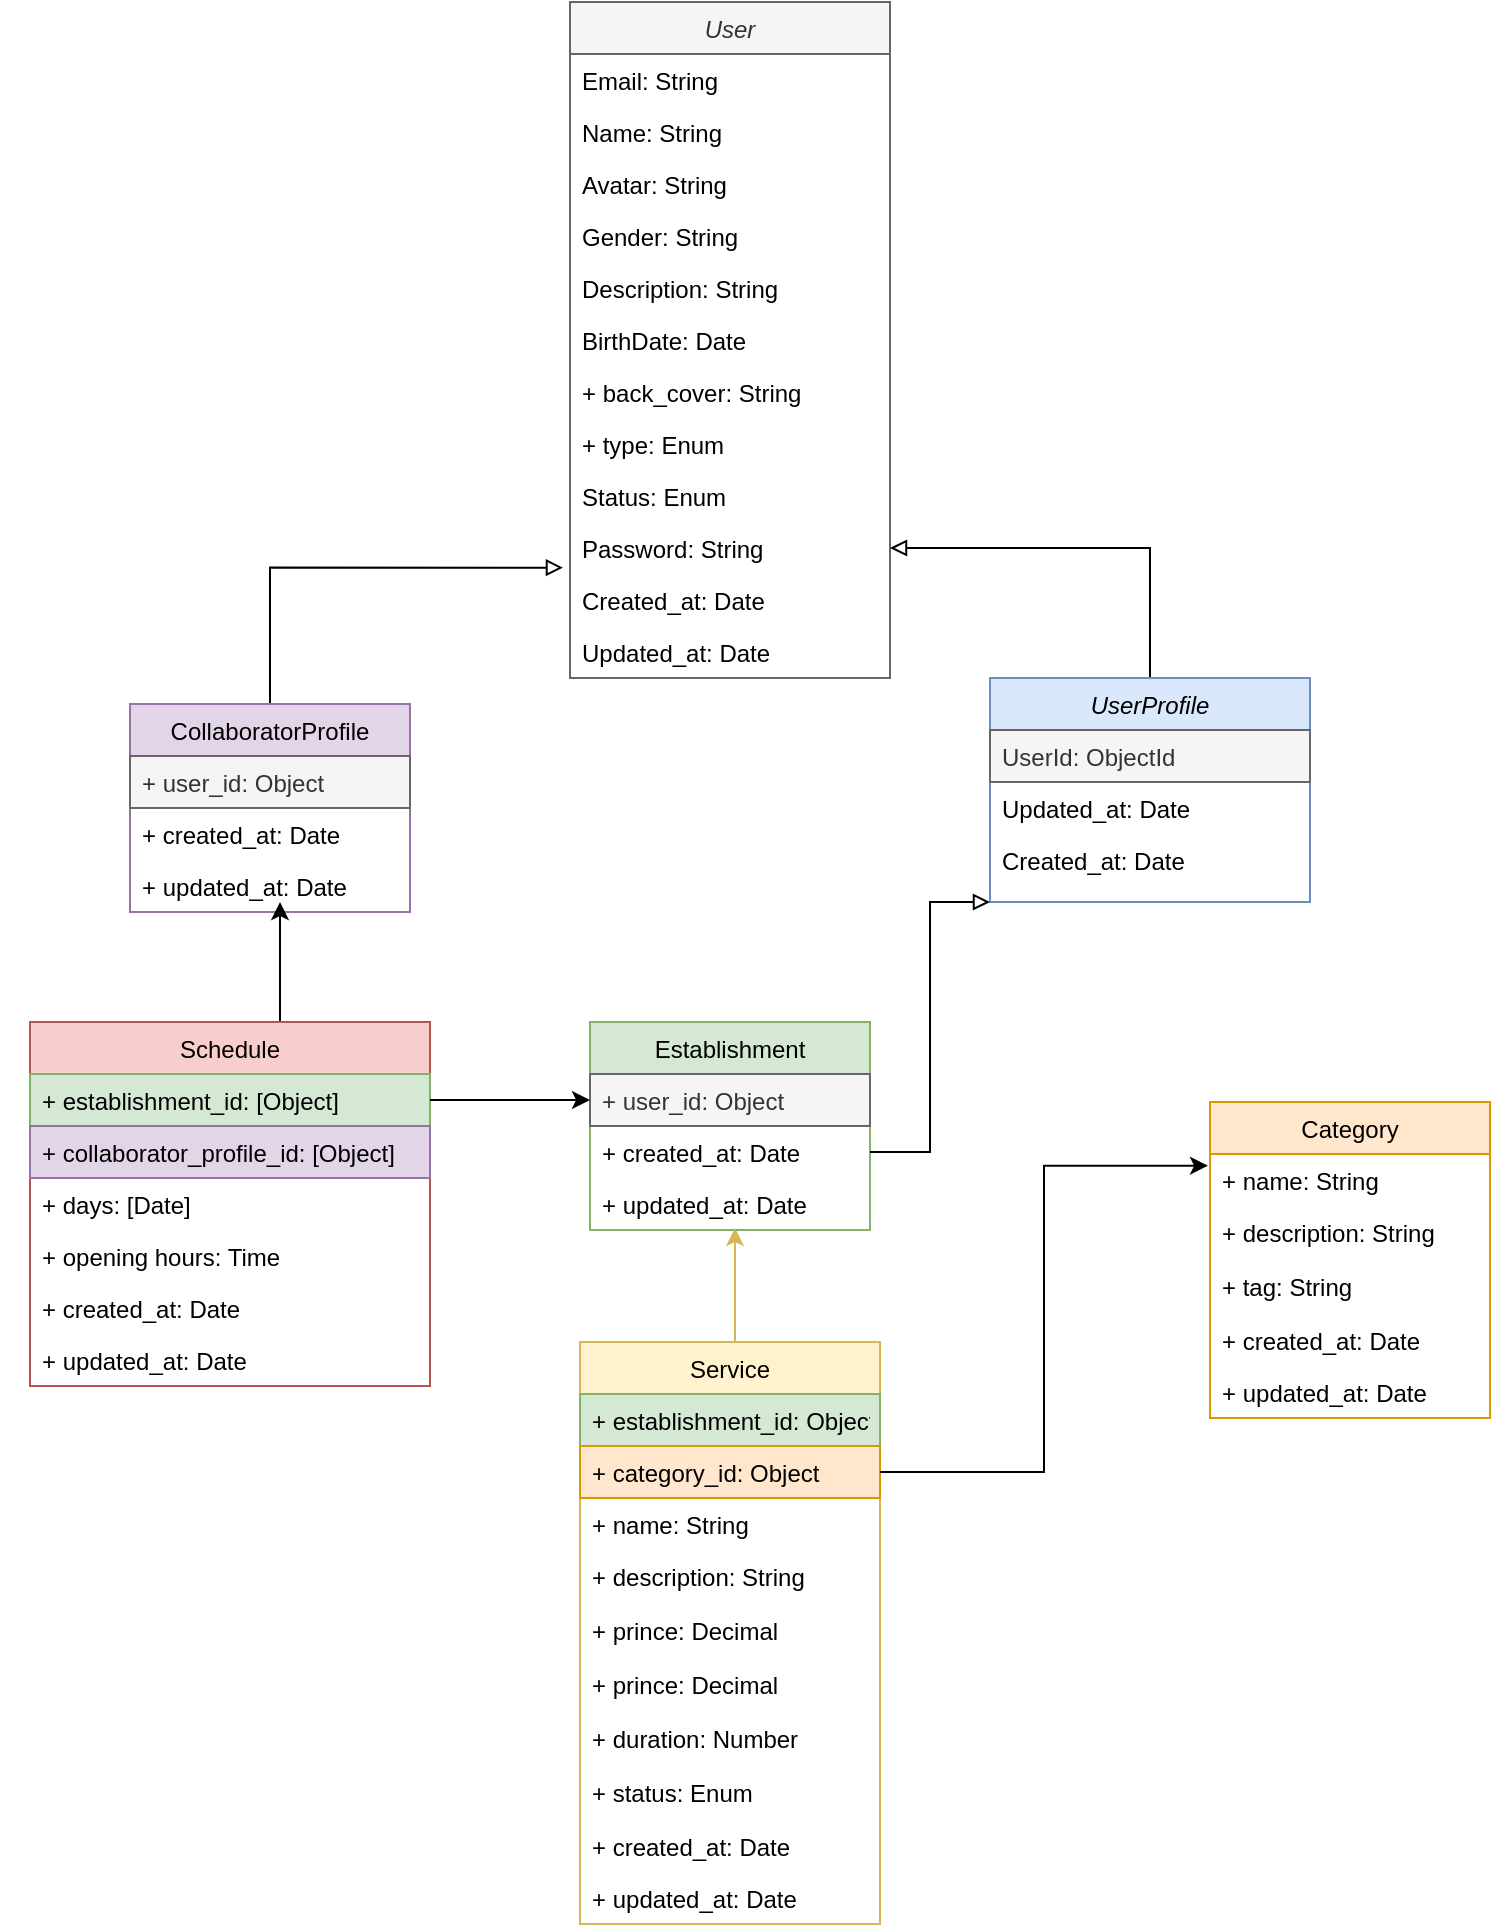 <mxfile version="14.8.4" type="github">
  <diagram id="C5RBs43oDa-KdzZeNtuy" name="Page-1">
    <mxGraphModel dx="1422" dy="762" grid="1" gridSize="10" guides="1" tooltips="1" connect="1" arrows="1" fold="1" page="1" pageScale="1" pageWidth="827" pageHeight="1169" math="0" shadow="0">
      <root>
        <mxCell id="WIyWlLk6GJQsqaUBKTNV-0" />
        <mxCell id="WIyWlLk6GJQsqaUBKTNV-1" parent="WIyWlLk6GJQsqaUBKTNV-0" />
        <mxCell id="zkfFHV4jXpPFQw0GAbJ--0" value="User" style="swimlane;fontStyle=2;align=center;verticalAlign=top;childLayout=stackLayout;horizontal=1;startSize=26;horizontalStack=0;resizeParent=1;resizeLast=0;collapsible=1;marginBottom=0;rounded=0;shadow=0;strokeWidth=1;fillColor=#f5f5f5;strokeColor=#666666;fontColor=#333333;" parent="WIyWlLk6GJQsqaUBKTNV-1" vertex="1">
          <mxGeometry x="300" y="20" width="160" height="338" as="geometry">
            <mxRectangle x="230" y="140" width="160" height="26" as="alternateBounds" />
          </mxGeometry>
        </mxCell>
        <mxCell id="zkfFHV4jXpPFQw0GAbJ--1" value="Email: String" style="text;align=left;verticalAlign=top;spacingLeft=4;spacingRight=4;overflow=hidden;rotatable=0;points=[[0,0.5],[1,0.5]];portConstraint=eastwest;" parent="zkfFHV4jXpPFQw0GAbJ--0" vertex="1">
          <mxGeometry y="26" width="160" height="26" as="geometry" />
        </mxCell>
        <mxCell id="iD7k6l_5eyT5b6aeW-b2-24" value="Name: String" style="text;align=left;verticalAlign=top;spacingLeft=4;spacingRight=4;overflow=hidden;rotatable=0;points=[[0,0.5],[1,0.5]];portConstraint=eastwest;" parent="zkfFHV4jXpPFQw0GAbJ--0" vertex="1">
          <mxGeometry y="52" width="160" height="26" as="geometry" />
        </mxCell>
        <mxCell id="iD7k6l_5eyT5b6aeW-b2-25" value="Avatar: String" style="text;align=left;verticalAlign=top;spacingLeft=4;spacingRight=4;overflow=hidden;rotatable=0;points=[[0,0.5],[1,0.5]];portConstraint=eastwest;rounded=0;shadow=0;html=0;" parent="zkfFHV4jXpPFQw0GAbJ--0" vertex="1">
          <mxGeometry y="78" width="160" height="26" as="geometry" />
        </mxCell>
        <mxCell id="iD7k6l_5eyT5b6aeW-b2-12" value="Gender: String" style="text;align=left;verticalAlign=top;spacingLeft=4;spacingRight=4;overflow=hidden;rotatable=0;points=[[0,0.5],[1,0.5]];portConstraint=eastwest;rounded=0;shadow=0;html=0;" parent="zkfFHV4jXpPFQw0GAbJ--0" vertex="1">
          <mxGeometry y="104" width="160" height="26" as="geometry" />
        </mxCell>
        <mxCell id="iD7k6l_5eyT5b6aeW-b2-26" value="Description: String" style="text;align=left;verticalAlign=top;spacingLeft=4;spacingRight=4;overflow=hidden;rotatable=0;points=[[0,0.5],[1,0.5]];portConstraint=eastwest;rounded=0;shadow=0;html=0;" parent="zkfFHV4jXpPFQw0GAbJ--0" vertex="1">
          <mxGeometry y="130" width="160" height="26" as="geometry" />
        </mxCell>
        <mxCell id="iD7k6l_5eyT5b6aeW-b2-27" value="BirthDate: Date" style="text;align=left;verticalAlign=top;spacingLeft=4;spacingRight=4;overflow=hidden;rotatable=0;points=[[0,0.5],[1,0.5]];portConstraint=eastwest;rounded=0;shadow=0;html=0;" parent="zkfFHV4jXpPFQw0GAbJ--0" vertex="1">
          <mxGeometry y="156" width="160" height="26" as="geometry" />
        </mxCell>
        <mxCell id="iD7k6l_5eyT5b6aeW-b2-53" value="+ back_cover: String" style="text;strokeColor=none;fillColor=none;align=left;verticalAlign=top;spacingLeft=4;spacingRight=4;overflow=hidden;rotatable=0;points=[[0,0.5],[1,0.5]];portConstraint=eastwest;" parent="zkfFHV4jXpPFQw0GAbJ--0" vertex="1">
          <mxGeometry y="182" width="160" height="26" as="geometry" />
        </mxCell>
        <mxCell id="iD7k6l_5eyT5b6aeW-b2-60" value="+ type: Enum" style="text;strokeColor=none;fillColor=none;align=left;verticalAlign=top;spacingLeft=4;spacingRight=4;overflow=hidden;rotatable=0;points=[[0,0.5],[1,0.5]];portConstraint=eastwest;" parent="zkfFHV4jXpPFQw0GAbJ--0" vertex="1">
          <mxGeometry y="208" width="160" height="26" as="geometry" />
        </mxCell>
        <mxCell id="iD7k6l_5eyT5b6aeW-b2-15" value="Status: Enum" style="text;align=left;verticalAlign=top;spacingLeft=4;spacingRight=4;overflow=hidden;rotatable=0;points=[[0,0.5],[1,0.5]];portConstraint=eastwest;rounded=0;shadow=0;html=0;" parent="zkfFHV4jXpPFQw0GAbJ--0" vertex="1">
          <mxGeometry y="234" width="160" height="26" as="geometry" />
        </mxCell>
        <mxCell id="zkfFHV4jXpPFQw0GAbJ--2" value="Password: String" style="text;align=left;verticalAlign=top;spacingLeft=4;spacingRight=4;overflow=hidden;rotatable=0;points=[[0,0.5],[1,0.5]];portConstraint=eastwest;rounded=0;shadow=0;html=0;" parent="zkfFHV4jXpPFQw0GAbJ--0" vertex="1">
          <mxGeometry y="260" width="160" height="26" as="geometry" />
        </mxCell>
        <mxCell id="iD7k6l_5eyT5b6aeW-b2-0" value="Created_at: Date" style="text;align=left;verticalAlign=top;spacingLeft=4;spacingRight=4;overflow=hidden;rotatable=0;points=[[0,0.5],[1,0.5]];portConstraint=eastwest;rounded=0;shadow=0;html=0;" parent="zkfFHV4jXpPFQw0GAbJ--0" vertex="1">
          <mxGeometry y="286" width="160" height="26" as="geometry" />
        </mxCell>
        <mxCell id="iD7k6l_5eyT5b6aeW-b2-1" value="Updated_at: Date" style="text;align=left;verticalAlign=top;spacingLeft=4;spacingRight=4;overflow=hidden;rotatable=0;points=[[0,0.5],[1,0.5]];portConstraint=eastwest;rounded=0;shadow=0;html=0;" parent="zkfFHV4jXpPFQw0GAbJ--0" vertex="1">
          <mxGeometry y="312" width="160" height="26" as="geometry" />
        </mxCell>
        <mxCell id="iD7k6l_5eyT5b6aeW-b2-8" style="edgeStyle=orthogonalEdgeStyle;rounded=0;orthogonalLoop=1;jettySize=auto;html=1;endArrow=block;endFill=0;entryX=1;entryY=0.5;entryDx=0;entryDy=0;" parent="WIyWlLk6GJQsqaUBKTNV-1" source="iD7k6l_5eyT5b6aeW-b2-3" target="zkfFHV4jXpPFQw0GAbJ--2" edge="1">
          <mxGeometry relative="1" as="geometry">
            <mxPoint x="490" y="290" as="targetPoint" />
          </mxGeometry>
        </mxCell>
        <mxCell id="iD7k6l_5eyT5b6aeW-b2-3" value="UserProfile" style="swimlane;fontStyle=2;align=center;verticalAlign=top;childLayout=stackLayout;horizontal=1;startSize=26;horizontalStack=0;resizeParent=1;resizeLast=0;collapsible=1;marginBottom=0;rounded=0;shadow=0;strokeWidth=1;fillColor=#dae8fc;strokeColor=#6c8ebf;" parent="WIyWlLk6GJQsqaUBKTNV-1" vertex="1">
          <mxGeometry x="510" y="358" width="160" height="112" as="geometry">
            <mxRectangle x="230" y="140" width="160" height="26" as="alternateBounds" />
          </mxGeometry>
        </mxCell>
        <mxCell id="iD7k6l_5eyT5b6aeW-b2-11" value="UserId: ObjectId" style="text;align=left;verticalAlign=top;spacingLeft=4;spacingRight=4;overflow=hidden;rotatable=0;points=[[0,0.5],[1,0.5]];portConstraint=eastwest;rounded=0;shadow=0;html=0;fillColor=#f5f5f5;strokeColor=#666666;fontColor=#333333;" parent="iD7k6l_5eyT5b6aeW-b2-3" vertex="1">
          <mxGeometry y="26" width="160" height="26" as="geometry" />
        </mxCell>
        <mxCell id="iD7k6l_5eyT5b6aeW-b2-7" value="Updated_at: Date" style="text;align=left;verticalAlign=top;spacingLeft=4;spacingRight=4;overflow=hidden;rotatable=0;points=[[0,0.5],[1,0.5]];portConstraint=eastwest;rounded=0;shadow=0;html=0;" parent="iD7k6l_5eyT5b6aeW-b2-3" vertex="1">
          <mxGeometry y="52" width="160" height="26" as="geometry" />
        </mxCell>
        <mxCell id="iD7k6l_5eyT5b6aeW-b2-29" value="Created_at: Date" style="text;align=left;verticalAlign=top;spacingLeft=4;spacingRight=4;overflow=hidden;rotatable=0;points=[[0,0.5],[1,0.5]];portConstraint=eastwest;rounded=0;shadow=0;html=0;" parent="iD7k6l_5eyT5b6aeW-b2-3" vertex="1">
          <mxGeometry y="78" width="160" height="26" as="geometry" />
        </mxCell>
        <mxCell id="iD7k6l_5eyT5b6aeW-b2-43" style="edgeStyle=orthogonalEdgeStyle;rounded=0;orthogonalLoop=1;jettySize=auto;html=1;startArrow=none;startFill=0;endArrow=block;endFill=0;entryX=-0.022;entryY=0.878;entryDx=0;entryDy=0;entryPerimeter=0;" parent="WIyWlLk6GJQsqaUBKTNV-1" source="iD7k6l_5eyT5b6aeW-b2-39" target="zkfFHV4jXpPFQw0GAbJ--2" edge="1">
          <mxGeometry relative="1" as="geometry">
            <mxPoint x="380" y="330" as="targetPoint" />
          </mxGeometry>
        </mxCell>
        <mxCell id="iD7k6l_5eyT5b6aeW-b2-39" value="CollaboratorProfile" style="swimlane;fontStyle=0;childLayout=stackLayout;horizontal=1;startSize=26;fillColor=#e1d5e7;horizontalStack=0;resizeParent=1;resizeParentMax=0;resizeLast=0;collapsible=1;marginBottom=0;strokeColor=#9673a6;" parent="WIyWlLk6GJQsqaUBKTNV-1" vertex="1">
          <mxGeometry x="80" y="371" width="140" height="104" as="geometry" />
        </mxCell>
        <mxCell id="iD7k6l_5eyT5b6aeW-b2-40" value="+ user_id: Object" style="text;strokeColor=#666666;fillColor=#f5f5f5;align=left;verticalAlign=top;spacingLeft=4;spacingRight=4;overflow=hidden;rotatable=0;points=[[0,0.5],[1,0.5]];portConstraint=eastwest;fontColor=#333333;" parent="iD7k6l_5eyT5b6aeW-b2-39" vertex="1">
          <mxGeometry y="26" width="140" height="26" as="geometry" />
        </mxCell>
        <mxCell id="iD7k6l_5eyT5b6aeW-b2-41" value="+ created_at: Date" style="text;strokeColor=none;fillColor=none;align=left;verticalAlign=top;spacingLeft=4;spacingRight=4;overflow=hidden;rotatable=0;points=[[0,0.5],[1,0.5]];portConstraint=eastwest;" parent="iD7k6l_5eyT5b6aeW-b2-39" vertex="1">
          <mxGeometry y="52" width="140" height="26" as="geometry" />
        </mxCell>
        <mxCell id="iD7k6l_5eyT5b6aeW-b2-42" value="+ updated_at: Date" style="text;strokeColor=none;fillColor=none;align=left;verticalAlign=top;spacingLeft=4;spacingRight=4;overflow=hidden;rotatable=0;points=[[0,0.5],[1,0.5]];portConstraint=eastwest;" parent="iD7k6l_5eyT5b6aeW-b2-39" vertex="1">
          <mxGeometry y="78" width="140" height="26" as="geometry" />
        </mxCell>
        <mxCell id="iD7k6l_5eyT5b6aeW-b2-46" value="Establishment" style="swimlane;fontStyle=0;childLayout=stackLayout;horizontal=1;startSize=26;fillColor=#d5e8d4;horizontalStack=0;resizeParent=1;resizeParentMax=0;resizeLast=0;collapsible=1;marginBottom=0;strokeColor=#82b366;" parent="WIyWlLk6GJQsqaUBKTNV-1" vertex="1">
          <mxGeometry x="310" y="530" width="140" height="104" as="geometry" />
        </mxCell>
        <mxCell id="iD7k6l_5eyT5b6aeW-b2-47" value="+ user_id: Object" style="text;strokeColor=#666666;fillColor=#f5f5f5;align=left;verticalAlign=top;spacingLeft=4;spacingRight=4;overflow=hidden;rotatable=0;points=[[0,0.5],[1,0.5]];portConstraint=eastwest;fontColor=#333333;" parent="iD7k6l_5eyT5b6aeW-b2-46" vertex="1">
          <mxGeometry y="26" width="140" height="26" as="geometry" />
        </mxCell>
        <mxCell id="iD7k6l_5eyT5b6aeW-b2-49" value="+ created_at: Date" style="text;strokeColor=none;fillColor=none;align=left;verticalAlign=top;spacingLeft=4;spacingRight=4;overflow=hidden;rotatable=0;points=[[0,0.5],[1,0.5]];portConstraint=eastwest;" parent="iD7k6l_5eyT5b6aeW-b2-46" vertex="1">
          <mxGeometry y="52" width="140" height="26" as="geometry" />
        </mxCell>
        <mxCell id="iD7k6l_5eyT5b6aeW-b2-50" value="+ updated_at: Date" style="text;strokeColor=none;fillColor=none;align=left;verticalAlign=top;spacingLeft=4;spacingRight=4;overflow=hidden;rotatable=0;points=[[0,0.5],[1,0.5]];portConstraint=eastwest;" parent="iD7k6l_5eyT5b6aeW-b2-46" vertex="1">
          <mxGeometry y="78" width="140" height="26" as="geometry" />
        </mxCell>
        <mxCell id="iD7k6l_5eyT5b6aeW-b2-54" value="Category" style="swimlane;fontStyle=0;childLayout=stackLayout;horizontal=1;startSize=26;fillColor=#ffe6cc;horizontalStack=0;resizeParent=1;resizeParentMax=0;resizeLast=0;collapsible=1;marginBottom=0;strokeColor=#d79b00;" parent="WIyWlLk6GJQsqaUBKTNV-1" vertex="1">
          <mxGeometry x="620" y="570" width="140" height="158" as="geometry" />
        </mxCell>
        <mxCell id="iD7k6l_5eyT5b6aeW-b2-55" value="+ name: String" style="text;align=left;verticalAlign=top;spacingLeft=4;spacingRight=4;overflow=hidden;rotatable=0;points=[[0,0.5],[1,0.5]];portConstraint=eastwest;" parent="iD7k6l_5eyT5b6aeW-b2-54" vertex="1">
          <mxGeometry y="26" width="140" height="26" as="geometry" />
        </mxCell>
        <mxCell id="iD7k6l_5eyT5b6aeW-b2-59" value="+ description: String" style="text;align=left;verticalAlign=top;spacingLeft=4;spacingRight=4;overflow=hidden;rotatable=0;points=[[0,0.5],[1,0.5]];portConstraint=eastwest;" parent="iD7k6l_5eyT5b6aeW-b2-54" vertex="1">
          <mxGeometry y="52" width="140" height="27" as="geometry" />
        </mxCell>
        <mxCell id="iD7k6l_5eyT5b6aeW-b2-58" value="+ tag: String" style="text;align=left;verticalAlign=top;spacingLeft=4;spacingRight=4;overflow=hidden;rotatable=0;points=[[0,0.5],[1,0.5]];portConstraint=eastwest;" parent="iD7k6l_5eyT5b6aeW-b2-54" vertex="1">
          <mxGeometry y="79" width="140" height="27" as="geometry" />
        </mxCell>
        <mxCell id="iD7k6l_5eyT5b6aeW-b2-56" value="+ created_at: Date" style="text;strokeColor=none;fillColor=none;align=left;verticalAlign=top;spacingLeft=4;spacingRight=4;overflow=hidden;rotatable=0;points=[[0,0.5],[1,0.5]];portConstraint=eastwest;" parent="iD7k6l_5eyT5b6aeW-b2-54" vertex="1">
          <mxGeometry y="106" width="140" height="26" as="geometry" />
        </mxCell>
        <mxCell id="iD7k6l_5eyT5b6aeW-b2-57" value="+ updated_at: Date" style="text;strokeColor=none;fillColor=none;align=left;verticalAlign=top;spacingLeft=4;spacingRight=4;overflow=hidden;rotatable=0;points=[[0,0.5],[1,0.5]];portConstraint=eastwest;" parent="iD7k6l_5eyT5b6aeW-b2-54" vertex="1">
          <mxGeometry y="132" width="140" height="26" as="geometry" />
        </mxCell>
        <mxCell id="iD7k6l_5eyT5b6aeW-b2-71" style="edgeStyle=elbowEdgeStyle;rounded=0;orthogonalLoop=1;jettySize=auto;html=1;entryX=0.517;entryY=0.962;entryDx=0;entryDy=0;entryPerimeter=0;startArrow=none;startFill=0;endArrow=classic;endFill=1;fillColor=#fff2cc;strokeColor=#d6b656;" parent="WIyWlLk6GJQsqaUBKTNV-1" source="iD7k6l_5eyT5b6aeW-b2-61" target="iD7k6l_5eyT5b6aeW-b2-50" edge="1">
          <mxGeometry relative="1" as="geometry" />
        </mxCell>
        <mxCell id="iD7k6l_5eyT5b6aeW-b2-61" value="Service" style="swimlane;fontStyle=0;childLayout=stackLayout;horizontal=1;startSize=26;fillColor=#fff2cc;horizontalStack=0;resizeParent=1;resizeParentMax=0;resizeLast=0;collapsible=1;marginBottom=0;strokeColor=#d6b656;" parent="WIyWlLk6GJQsqaUBKTNV-1" vertex="1">
          <mxGeometry x="305" y="690" width="150" height="291" as="geometry" />
        </mxCell>
        <mxCell id="iD7k6l_5eyT5b6aeW-b2-62" value="+ establishment_id: Object" style="text;align=left;verticalAlign=top;spacingLeft=4;spacingRight=4;overflow=hidden;rotatable=0;points=[[0,0.5],[1,0.5]];portConstraint=eastwest;fillColor=#d5e8d4;strokeColor=#82b366;" parent="iD7k6l_5eyT5b6aeW-b2-61" vertex="1">
          <mxGeometry y="26" width="150" height="26" as="geometry" />
        </mxCell>
        <mxCell id="iD7k6l_5eyT5b6aeW-b2-73" value="+ category_id: Object" style="text;align=left;verticalAlign=top;spacingLeft=4;spacingRight=4;overflow=hidden;rotatable=0;points=[[0,0.5],[1,0.5]];portConstraint=eastwest;fillColor=#ffe6cc;strokeColor=#d79b00;" parent="iD7k6l_5eyT5b6aeW-b2-61" vertex="1">
          <mxGeometry y="52" width="150" height="26" as="geometry" />
        </mxCell>
        <mxCell id="iD7k6l_5eyT5b6aeW-b2-67" value="+ name: String" style="text;align=left;verticalAlign=top;spacingLeft=4;spacingRight=4;overflow=hidden;rotatable=0;points=[[0,0.5],[1,0.5]];portConstraint=eastwest;" parent="iD7k6l_5eyT5b6aeW-b2-61" vertex="1">
          <mxGeometry y="78" width="150" height="26" as="geometry" />
        </mxCell>
        <mxCell id="iD7k6l_5eyT5b6aeW-b2-63" value="+ description: String" style="text;align=left;verticalAlign=top;spacingLeft=4;spacingRight=4;overflow=hidden;rotatable=0;points=[[0,0.5],[1,0.5]];portConstraint=eastwest;" parent="iD7k6l_5eyT5b6aeW-b2-61" vertex="1">
          <mxGeometry y="104" width="150" height="27" as="geometry" />
        </mxCell>
        <mxCell id="iD7k6l_5eyT5b6aeW-b2-69" value="+ prince: Decimal" style="text;align=left;verticalAlign=top;spacingLeft=4;spacingRight=4;overflow=hidden;rotatable=0;points=[[0,0.5],[1,0.5]];portConstraint=eastwest;" parent="iD7k6l_5eyT5b6aeW-b2-61" vertex="1">
          <mxGeometry y="131" width="150" height="27" as="geometry" />
        </mxCell>
        <mxCell id="iD7k6l_5eyT5b6aeW-b2-68" value="+ prince: Decimal" style="text;align=left;verticalAlign=top;spacingLeft=4;spacingRight=4;overflow=hidden;rotatable=0;points=[[0,0.5],[1,0.5]];portConstraint=eastwest;" parent="iD7k6l_5eyT5b6aeW-b2-61" vertex="1">
          <mxGeometry y="158" width="150" height="27" as="geometry" />
        </mxCell>
        <mxCell id="iD7k6l_5eyT5b6aeW-b2-70" value="+ duration: Number" style="text;align=left;verticalAlign=top;spacingLeft=4;spacingRight=4;overflow=hidden;rotatable=0;points=[[0,0.5],[1,0.5]];portConstraint=eastwest;" parent="iD7k6l_5eyT5b6aeW-b2-61" vertex="1">
          <mxGeometry y="185" width="150" height="27" as="geometry" />
        </mxCell>
        <mxCell id="iD7k6l_5eyT5b6aeW-b2-64" value="+ status: Enum" style="text;align=left;verticalAlign=top;spacingLeft=4;spacingRight=4;overflow=hidden;rotatable=0;points=[[0,0.5],[1,0.5]];portConstraint=eastwest;" parent="iD7k6l_5eyT5b6aeW-b2-61" vertex="1">
          <mxGeometry y="212" width="150" height="27" as="geometry" />
        </mxCell>
        <mxCell id="iD7k6l_5eyT5b6aeW-b2-65" value="+ created_at: Date" style="text;strokeColor=none;fillColor=none;align=left;verticalAlign=top;spacingLeft=4;spacingRight=4;overflow=hidden;rotatable=0;points=[[0,0.5],[1,0.5]];portConstraint=eastwest;" parent="iD7k6l_5eyT5b6aeW-b2-61" vertex="1">
          <mxGeometry y="239" width="150" height="26" as="geometry" />
        </mxCell>
        <mxCell id="iD7k6l_5eyT5b6aeW-b2-66" value="+ updated_at: Date" style="text;strokeColor=none;fillColor=none;align=left;verticalAlign=top;spacingLeft=4;spacingRight=4;overflow=hidden;rotatable=0;points=[[0,0.5],[1,0.5]];portConstraint=eastwest;" parent="iD7k6l_5eyT5b6aeW-b2-61" vertex="1">
          <mxGeometry y="265" width="150" height="26" as="geometry" />
        </mxCell>
        <mxCell id="iD7k6l_5eyT5b6aeW-b2-74" style="edgeStyle=elbowEdgeStyle;rounded=0;orthogonalLoop=1;jettySize=auto;html=1;entryX=-0.007;entryY=0.225;entryDx=0;entryDy=0;entryPerimeter=0;startArrow=none;startFill=0;endArrow=classic;endFill=1;" parent="WIyWlLk6GJQsqaUBKTNV-1" source="iD7k6l_5eyT5b6aeW-b2-73" target="iD7k6l_5eyT5b6aeW-b2-55" edge="1">
          <mxGeometry relative="1" as="geometry" />
        </mxCell>
        <mxCell id="iD7k6l_5eyT5b6aeW-b2-75" value="&lt;pre class=&quot;tw-data-text tw-text-large XcVN5d tw-ta&quot; id=&quot;tw-target-text&quot; dir=&quot;ltr&quot; style=&quot;font-family: inherit ; font-size: 28px ; line-height: 36px ; border: none ; padding: 2px 0.14em 2px 0px ; position: relative ; margin-top: -2px ; margin-bottom: -2px ; resize: none ; overflow: hidden ; text-align: left ; width: 270px ; overflow-wrap: break-word ; color: rgb(32 , 33 , 36)&quot;&gt;&lt;br&gt;&lt;/pre&gt;" style="text;html=1;align=center;verticalAlign=middle;resizable=0;points=[];autosize=1;strokeColor=none;" parent="WIyWlLk6GJQsqaUBKTNV-1" vertex="1">
          <mxGeometry x="15" y="710" width="290" height="40" as="geometry" />
        </mxCell>
        <mxCell id="iD7k6l_5eyT5b6aeW-b2-85" style="edgeStyle=elbowEdgeStyle;rounded=0;orthogonalLoop=1;jettySize=auto;html=1;entryX=0.536;entryY=0.808;entryDx=0;entryDy=0;entryPerimeter=0;startArrow=none;startFill=0;endArrow=classic;endFill=1;" parent="WIyWlLk6GJQsqaUBKTNV-1" source="iD7k6l_5eyT5b6aeW-b2-76" target="iD7k6l_5eyT5b6aeW-b2-42" edge="1">
          <mxGeometry relative="1" as="geometry" />
        </mxCell>
        <mxCell id="iD7k6l_5eyT5b6aeW-b2-76" value="Schedule" style="swimlane;fontStyle=0;childLayout=stackLayout;horizontal=1;startSize=26;fillColor=#f8cecc;horizontalStack=0;resizeParent=1;resizeParentMax=0;resizeLast=0;collapsible=1;marginBottom=0;strokeColor=#b85450;" parent="WIyWlLk6GJQsqaUBKTNV-1" vertex="1">
          <mxGeometry x="30" y="530" width="200" height="182" as="geometry" />
        </mxCell>
        <mxCell id="iD7k6l_5eyT5b6aeW-b2-77" value="+ establishment_id: [Object]" style="text;strokeColor=#82b366;fillColor=#d5e8d4;align=left;verticalAlign=top;spacingLeft=4;spacingRight=4;overflow=hidden;rotatable=0;points=[[0,0.5],[1,0.5]];portConstraint=eastwest;" parent="iD7k6l_5eyT5b6aeW-b2-76" vertex="1">
          <mxGeometry y="26" width="200" height="26" as="geometry" />
        </mxCell>
        <mxCell id="iD7k6l_5eyT5b6aeW-b2-80" value="+ collaborator_profile_id: [Object]" style="text;strokeColor=#9673a6;fillColor=#e1d5e7;align=left;verticalAlign=top;spacingLeft=4;spacingRight=4;overflow=hidden;rotatable=0;points=[[0,0.5],[1,0.5]];portConstraint=eastwest;" parent="iD7k6l_5eyT5b6aeW-b2-76" vertex="1">
          <mxGeometry y="52" width="200" height="26" as="geometry" />
        </mxCell>
        <mxCell id="iD7k6l_5eyT5b6aeW-b2-86" value="+ days: [Date]" style="text;strokeColor=none;fillColor=none;align=left;verticalAlign=top;spacingLeft=4;spacingRight=4;overflow=hidden;rotatable=0;points=[[0,0.5],[1,0.5]];portConstraint=eastwest;" parent="iD7k6l_5eyT5b6aeW-b2-76" vertex="1">
          <mxGeometry y="78" width="200" height="26" as="geometry" />
        </mxCell>
        <mxCell id="iD7k6l_5eyT5b6aeW-b2-87" value="+ opening hours: Time" style="text;strokeColor=none;fillColor=none;align=left;verticalAlign=top;spacingLeft=4;spacingRight=4;overflow=hidden;rotatable=0;points=[[0,0.5],[1,0.5]];portConstraint=eastwest;" parent="iD7k6l_5eyT5b6aeW-b2-76" vertex="1">
          <mxGeometry y="104" width="200" height="26" as="geometry" />
        </mxCell>
        <mxCell id="iD7k6l_5eyT5b6aeW-b2-78" value="+ created_at: Date" style="text;strokeColor=none;fillColor=none;align=left;verticalAlign=top;spacingLeft=4;spacingRight=4;overflow=hidden;rotatable=0;points=[[0,0.5],[1,0.5]];portConstraint=eastwest;" parent="iD7k6l_5eyT5b6aeW-b2-76" vertex="1">
          <mxGeometry y="130" width="200" height="26" as="geometry" />
        </mxCell>
        <mxCell id="iD7k6l_5eyT5b6aeW-b2-79" value="+ updated_at: Date" style="text;strokeColor=none;fillColor=none;align=left;verticalAlign=top;spacingLeft=4;spacingRight=4;overflow=hidden;rotatable=0;points=[[0,0.5],[1,0.5]];portConstraint=eastwest;" parent="iD7k6l_5eyT5b6aeW-b2-76" vertex="1">
          <mxGeometry y="156" width="200" height="26" as="geometry" />
        </mxCell>
        <mxCell id="iD7k6l_5eyT5b6aeW-b2-81" style="edgeStyle=elbowEdgeStyle;rounded=0;orthogonalLoop=1;jettySize=auto;html=1;startArrow=none;startFill=0;endArrow=classic;endFill=1;" parent="WIyWlLk6GJQsqaUBKTNV-1" source="iD7k6l_5eyT5b6aeW-b2-77" target="iD7k6l_5eyT5b6aeW-b2-47" edge="1">
          <mxGeometry relative="1" as="geometry" />
        </mxCell>
        <mxCell id="iD7k6l_5eyT5b6aeW-b2-88" style="edgeStyle=elbowEdgeStyle;rounded=0;orthogonalLoop=1;jettySize=auto;html=1;entryX=0;entryY=1;entryDx=0;entryDy=0;startArrow=none;startFill=0;endArrow=block;endFill=0;" parent="WIyWlLk6GJQsqaUBKTNV-1" source="iD7k6l_5eyT5b6aeW-b2-49" target="iD7k6l_5eyT5b6aeW-b2-3" edge="1">
          <mxGeometry relative="1" as="geometry" />
        </mxCell>
      </root>
    </mxGraphModel>
  </diagram>
</mxfile>
